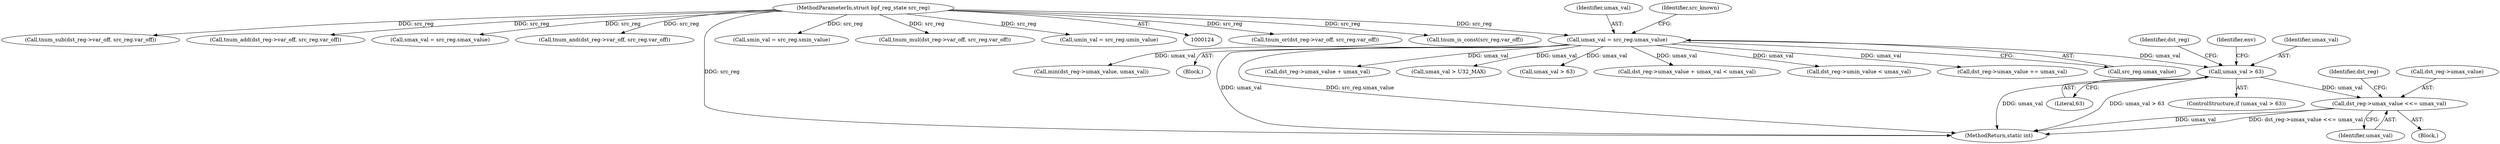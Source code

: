 digraph "0_linux_468f6eafa6c44cb2c5d8aad35e12f06c240a812a@pointer" {
"1000654" [label="(Call,dst_reg->umax_value <<= umax_val)"];
"1000636" [label="(Call,umax_val > 63)"];
"1000178" [label="(Call,umax_val = src_reg.umax_value)"];
"1000128" [label="(MethodParameterIn,struct bpf_reg_state src_reg)"];
"1000651" [label="(Identifier,dst_reg)"];
"1000563" [label="(Call,tnum_or(dst_reg->var_off, src_reg.var_off))"];
"1000322" [label="(Call,dst_reg->umin_value < umax_val)"];
"1000185" [label="(Call,tnum_is_const(src_reg.var_off))"];
"1000354" [label="(Call,tnum_sub(dst_reg->var_off, src_reg.var_off))"];
"1000277" [label="(Call,tnum_add(dst_reg->var_off, src_reg.var_off))"];
"1000661" [label="(Identifier,dst_reg)"];
"1000641" [label="(Identifier,env)"];
"1000179" [label="(Identifier,umax_val)"];
"1000636" [label="(Call,umax_val > 63)"];
"1000178" [label="(Call,umax_val = src_reg.umax_value)"];
"1000268" [label="(Call,dst_reg->umax_value += umax_val)"];
"1000180" [label="(Call,src_reg.umax_value)"];
"1000168" [label="(Call,smax_val = src_reg.smax_value)"];
"1000494" [label="(Call,min(dst_reg->umax_value, umax_val))"];
"1000129" [label="(Block,)"];
"1000474" [label="(Call,tnum_and(dst_reg->var_off, src_reg.var_off))"];
"1000658" [label="(Identifier,umax_val)"];
"1000655" [label="(Call,dst_reg->umax_value)"];
"1000771" [label="(MethodReturn,static int)"];
"1000648" [label="(Block,)"];
"1000635" [label="(ControlStructure,if (umax_val > 63))"];
"1000184" [label="(Identifier,src_known)"];
"1000654" [label="(Call,dst_reg->umax_value <<= umax_val)"];
"1000244" [label="(Call,dst_reg->umax_value + umax_val)"];
"1000163" [label="(Call,smin_val = src_reg.smin_value)"];
"1000392" [label="(Call,umax_val > U32_MAX)"];
"1000704" [label="(Call,umax_val > 63)"];
"1000243" [label="(Call,dst_reg->umax_value + umax_val < umax_val)"];
"1000638" [label="(Literal,63)"];
"1000367" [label="(Call,tnum_mul(dst_reg->var_off, src_reg.var_off))"];
"1000173" [label="(Call,umin_val = src_reg.umin_value)"];
"1000128" [label="(MethodParameterIn,struct bpf_reg_state src_reg)"];
"1000637" [label="(Identifier,umax_val)"];
"1000654" -> "1000648"  [label="AST: "];
"1000654" -> "1000658"  [label="CFG: "];
"1000655" -> "1000654"  [label="AST: "];
"1000658" -> "1000654"  [label="AST: "];
"1000661" -> "1000654"  [label="CFG: "];
"1000654" -> "1000771"  [label="DDG: umax_val"];
"1000654" -> "1000771"  [label="DDG: dst_reg->umax_value <<= umax_val"];
"1000636" -> "1000654"  [label="DDG: umax_val"];
"1000636" -> "1000635"  [label="AST: "];
"1000636" -> "1000638"  [label="CFG: "];
"1000637" -> "1000636"  [label="AST: "];
"1000638" -> "1000636"  [label="AST: "];
"1000641" -> "1000636"  [label="CFG: "];
"1000651" -> "1000636"  [label="CFG: "];
"1000636" -> "1000771"  [label="DDG: umax_val"];
"1000636" -> "1000771"  [label="DDG: umax_val > 63"];
"1000178" -> "1000636"  [label="DDG: umax_val"];
"1000178" -> "1000129"  [label="AST: "];
"1000178" -> "1000180"  [label="CFG: "];
"1000179" -> "1000178"  [label="AST: "];
"1000180" -> "1000178"  [label="AST: "];
"1000184" -> "1000178"  [label="CFG: "];
"1000178" -> "1000771"  [label="DDG: umax_val"];
"1000178" -> "1000771"  [label="DDG: src_reg.umax_value"];
"1000128" -> "1000178"  [label="DDG: src_reg"];
"1000178" -> "1000243"  [label="DDG: umax_val"];
"1000178" -> "1000244"  [label="DDG: umax_val"];
"1000178" -> "1000268"  [label="DDG: umax_val"];
"1000178" -> "1000322"  [label="DDG: umax_val"];
"1000178" -> "1000392"  [label="DDG: umax_val"];
"1000178" -> "1000494"  [label="DDG: umax_val"];
"1000178" -> "1000704"  [label="DDG: umax_val"];
"1000128" -> "1000124"  [label="AST: "];
"1000128" -> "1000771"  [label="DDG: src_reg"];
"1000128" -> "1000163"  [label="DDG: src_reg"];
"1000128" -> "1000168"  [label="DDG: src_reg"];
"1000128" -> "1000173"  [label="DDG: src_reg"];
"1000128" -> "1000185"  [label="DDG: src_reg"];
"1000128" -> "1000277"  [label="DDG: src_reg"];
"1000128" -> "1000354"  [label="DDG: src_reg"];
"1000128" -> "1000367"  [label="DDG: src_reg"];
"1000128" -> "1000474"  [label="DDG: src_reg"];
"1000128" -> "1000563"  [label="DDG: src_reg"];
}
